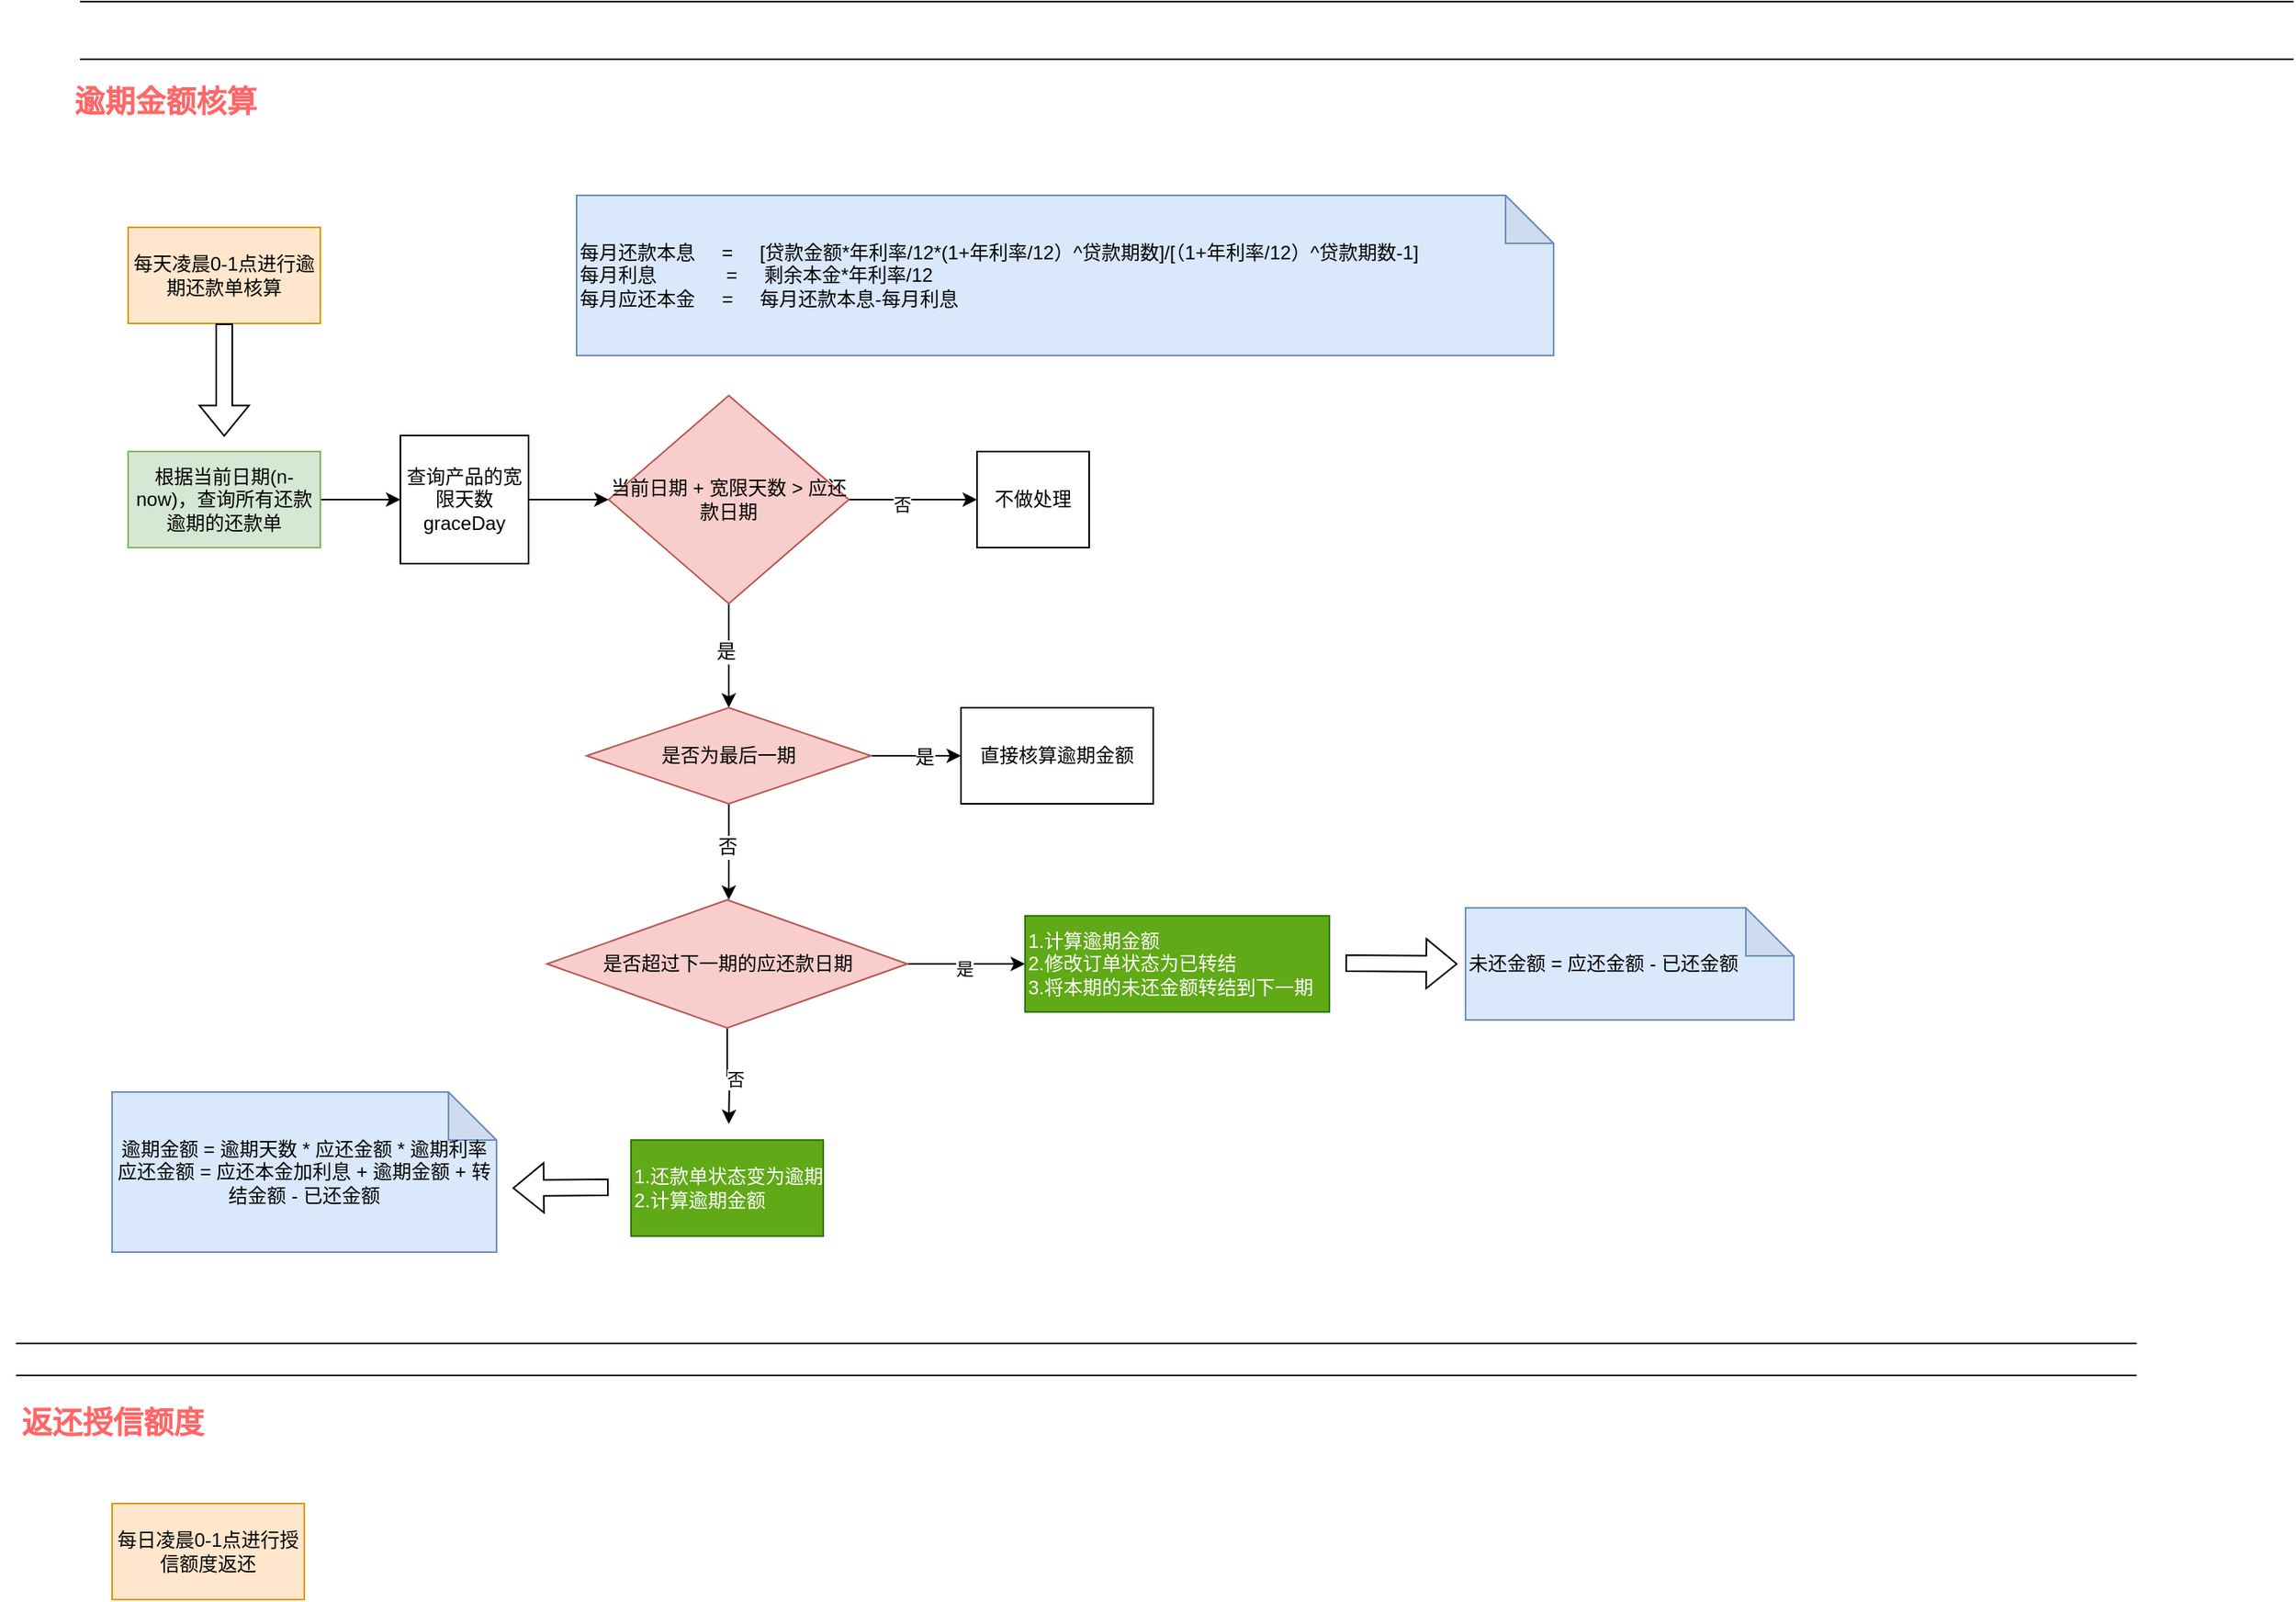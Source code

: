 <mxfile version="21.7.4" type="github">
  <diagram name="第 1 页" id="Aw3Pf0h6sJnKODZOu8LF">
    <mxGraphModel dx="1434" dy="746" grid="1" gridSize="10" guides="1" tooltips="1" connect="1" arrows="1" fold="1" page="1" pageScale="1" pageWidth="827" pageHeight="1169" math="0" shadow="0">
      <root>
        <mxCell id="0" />
        <mxCell id="1" parent="0" />
        <mxCell id="IFvYXQbIsYziRsAE9J6--2" value="每天凌晨0-1点进行逾期还款单核算" style="rounded=0;whiteSpace=wrap;html=1;fillColor=#ffe6cc;strokeColor=#d79b00;" parent="1" vertex="1">
          <mxGeometry x="100" y="183" width="120" height="60" as="geometry" />
        </mxCell>
        <mxCell id="IFvYXQbIsYziRsAE9J6--5" style="edgeStyle=orthogonalEdgeStyle;rounded=0;orthogonalLoop=1;jettySize=auto;html=1;exitX=1;exitY=0.5;exitDx=0;exitDy=0;" parent="1" source="IFvYXQbIsYziRsAE9J6--3" edge="1">
          <mxGeometry relative="1" as="geometry">
            <mxPoint x="270" y="353" as="targetPoint" />
          </mxGeometry>
        </mxCell>
        <mxCell id="IFvYXQbIsYziRsAE9J6--3" value="根据当前日期(n-now)，查询所有还款逾期的还款单" style="rounded=0;whiteSpace=wrap;html=1;fillColor=#d5e8d4;strokeColor=#82b366;" parent="1" vertex="1">
          <mxGeometry x="100" y="323" width="120" height="60" as="geometry" />
        </mxCell>
        <mxCell id="IFvYXQbIsYziRsAE9J6--4" value="" style="shape=flexArrow;endArrow=classic;html=1;rounded=0;" parent="1" source="IFvYXQbIsYziRsAE9J6--2" edge="1">
          <mxGeometry width="50" height="50" relative="1" as="geometry">
            <mxPoint x="160" y="293" as="sourcePoint" />
            <mxPoint x="160" y="313.711" as="targetPoint" />
          </mxGeometry>
        </mxCell>
        <mxCell id="IFvYXQbIsYziRsAE9J6--8" style="edgeStyle=orthogonalEdgeStyle;rounded=0;orthogonalLoop=1;jettySize=auto;html=1;" parent="1" source="IFvYXQbIsYziRsAE9J6--7" edge="1">
          <mxGeometry relative="1" as="geometry">
            <mxPoint x="400" y="353" as="targetPoint" />
          </mxGeometry>
        </mxCell>
        <mxCell id="IFvYXQbIsYziRsAE9J6--7" value="&lt;div&gt;查询产品的宽限天数&lt;/div&gt;&lt;div&gt;graceDay&lt;br&gt;&lt;/div&gt;" style="whiteSpace=wrap;html=1;aspect=fixed;" parent="1" vertex="1">
          <mxGeometry x="270" y="313" width="80" height="80" as="geometry" />
        </mxCell>
        <mxCell id="IFvYXQbIsYziRsAE9J6--11" style="edgeStyle=orthogonalEdgeStyle;rounded=0;orthogonalLoop=1;jettySize=auto;html=1;" parent="1" source="IFvYXQbIsYziRsAE9J6--9" edge="1">
          <mxGeometry relative="1" as="geometry">
            <mxPoint x="630" y="353" as="targetPoint" />
          </mxGeometry>
        </mxCell>
        <mxCell id="IFvYXQbIsYziRsAE9J6--12" value="否" style="edgeLabel;html=1;align=center;verticalAlign=middle;resizable=0;points=[];" parent="IFvYXQbIsYziRsAE9J6--11" vertex="1" connectable="0">
          <mxGeometry x="-0.18" y="-3" relative="1" as="geometry">
            <mxPoint as="offset" />
          </mxGeometry>
        </mxCell>
        <mxCell id="Zr8373-K24QdLeZp-8y8-16" style="edgeStyle=orthogonalEdgeStyle;rounded=0;orthogonalLoop=1;jettySize=auto;html=1;exitX=0.5;exitY=1;exitDx=0;exitDy=0;fontFamily=Helvetica;fontSize=12;fontColor=default;" edge="1" parent="1" source="IFvYXQbIsYziRsAE9J6--9">
          <mxGeometry relative="1" as="geometry">
            <mxPoint x="475" y="483" as="targetPoint" />
          </mxGeometry>
        </mxCell>
        <mxCell id="Zr8373-K24QdLeZp-8y8-17" value="是" style="edgeLabel;html=1;align=center;verticalAlign=middle;resizable=0;points=[];fontSize=12;fontFamily=Helvetica;fontColor=default;" vertex="1" connectable="0" parent="Zr8373-K24QdLeZp-8y8-16">
          <mxGeometry x="-0.084" y="-2" relative="1" as="geometry">
            <mxPoint as="offset" />
          </mxGeometry>
        </mxCell>
        <mxCell id="IFvYXQbIsYziRsAE9J6--9" value="当前日期 + 宽限天数 &amp;gt; 应还款日期" style="rhombus;whiteSpace=wrap;html=1;fillColor=#f8cecc;strokeColor=#b85450;" parent="1" vertex="1">
          <mxGeometry x="400" y="288" width="150" height="130" as="geometry" />
        </mxCell>
        <mxCell id="IFvYXQbIsYziRsAE9J6--13" value="不做处理" style="rounded=0;whiteSpace=wrap;html=1;" parent="1" vertex="1">
          <mxGeometry x="630" y="323" width="70" height="60" as="geometry" />
        </mxCell>
        <mxCell id="Zr8373-K24QdLeZp-8y8-1" style="edgeStyle=orthogonalEdgeStyle;rounded=0;orthogonalLoop=1;jettySize=auto;html=1;exitX=1;exitY=0.5;exitDx=0;exitDy=0;" edge="1" parent="1" source="IFvYXQbIsYziRsAE9J6--17">
          <mxGeometry relative="1" as="geometry">
            <mxPoint x="660" y="643" as="targetPoint" />
          </mxGeometry>
        </mxCell>
        <mxCell id="Zr8373-K24QdLeZp-8y8-2" value="是" style="edgeLabel;html=1;align=center;verticalAlign=middle;resizable=0;points=[];" vertex="1" connectable="0" parent="Zr8373-K24QdLeZp-8y8-1">
          <mxGeometry x="-0.055" y="-3" relative="1" as="geometry">
            <mxPoint as="offset" />
          </mxGeometry>
        </mxCell>
        <mxCell id="Zr8373-K24QdLeZp-8y8-4" style="edgeStyle=orthogonalEdgeStyle;rounded=0;orthogonalLoop=1;jettySize=auto;html=1;" edge="1" parent="1" source="IFvYXQbIsYziRsAE9J6--17">
          <mxGeometry relative="1" as="geometry">
            <mxPoint x="475" y="743" as="targetPoint" />
          </mxGeometry>
        </mxCell>
        <mxCell id="Zr8373-K24QdLeZp-8y8-5" value="否" style="edgeLabel;html=1;align=center;verticalAlign=middle;resizable=0;points=[];" vertex="1" connectable="0" parent="Zr8373-K24QdLeZp-8y8-4">
          <mxGeometry x="0.073" y="3" relative="1" as="geometry">
            <mxPoint as="offset" />
          </mxGeometry>
        </mxCell>
        <mxCell id="IFvYXQbIsYziRsAE9J6--17" value="是否超过下一期的应还款日期" style="rhombus;whiteSpace=wrap;html=1;fillColor=#f8cecc;strokeColor=#b85450;" parent="1" vertex="1">
          <mxGeometry x="361.5" y="603" width="225" height="80" as="geometry" />
        </mxCell>
        <mxCell id="Zr8373-K24QdLeZp-8y8-3" value="&lt;div&gt;1.计算逾期金额&lt;/div&gt;&lt;div&gt;2.修改订单状态为已转结&lt;/div&gt;&lt;div&gt;3.将本期的未还金额转结到下一期&lt;br&gt;&lt;/div&gt;" style="rounded=0;whiteSpace=wrap;html=1;align=left;fillColor=#60a917;fontColor=#ffffff;strokeColor=#2D7600;" vertex="1" parent="1">
          <mxGeometry x="660" y="613" width="190" height="60" as="geometry" />
        </mxCell>
        <mxCell id="Zr8373-K24QdLeZp-8y8-6" value="&lt;div align=&quot;left&quot;&gt;1.还款单状态变为逾期&lt;/div&gt;&lt;div align=&quot;left&quot;&gt;2.计算逾期金额&lt;br&gt;&lt;/div&gt;" style="rounded=0;whiteSpace=wrap;html=1;align=left;fillColor=#60a917;fontColor=#ffffff;strokeColor=#2D7600;" vertex="1" parent="1">
          <mxGeometry x="414" y="753" width="120" height="60" as="geometry" />
        </mxCell>
        <mxCell id="Zr8373-K24QdLeZp-8y8-12" value="&lt;div&gt;每月还款本息&amp;nbsp;&amp;nbsp;&amp;nbsp;&amp;nbsp; = &lt;span style=&quot;&quot;&gt;&lt;span style=&quot;&quot;&gt;&amp;nbsp;&amp;nbsp;&amp;nbsp;&amp;nbsp;&lt;/span&gt;&lt;/span&gt;[贷款金额*年利率/12*(1+年利率/12）^贷款期数]/[（1+年利率/12）^贷款期数-1]&lt;span style=&quot;&quot; data-eleid=&quot;4&quot; class=&quot;text-only&quot;&gt;&lt;br&gt;&lt;/span&gt;&lt;/div&gt;&lt;div&gt;&lt;span style=&quot;&quot; data-eleid=&quot;7&quot; class=&quot;text-only&quot;&gt;每月利息&amp;nbsp;&amp;nbsp;&amp;nbsp;&amp;nbsp;&amp;nbsp;&amp;nbsp;&amp;nbsp;&amp;nbsp;&lt;span style=&quot;&quot;&gt;&lt;span style=&quot;&quot;&gt;&amp;nbsp;&amp;nbsp;&amp;nbsp;&amp;nbsp;&lt;/span&gt;&lt;/span&gt; = &lt;span style=&quot;&quot;&gt;&lt;span style=&quot;&quot;&gt;&amp;nbsp;&amp;nbsp;&amp;nbsp;&amp;nbsp;&lt;/span&gt;&lt;/span&gt;剩余本金*年利率/12&lt;/span&gt;&lt;span style=&quot;&quot; data-eleid=&quot;6&quot; class=&quot;text-only&quot;&gt;&lt;/span&gt;&lt;span style=&quot;&quot; data-eleid=&quot;9&quot; class=&quot;text-only&quot;&gt;&lt;br&gt;&lt;/span&gt;&lt;/div&gt;&lt;div&gt;&lt;span style=&quot;&quot; data-eleid=&quot;9&quot; class=&quot;text-only&quot;&gt;每月应还本金&lt;span style=&quot;&quot;&gt;&lt;span style=&quot;&quot;&gt;&amp;nbsp;&amp;nbsp;&amp;nbsp;&amp;nbsp;&lt;/span&gt;&lt;/span&gt; = &lt;span style=&quot;&quot;&gt;&lt;span style=&quot;&quot;&gt;&amp;nbsp;&amp;nbsp;&amp;nbsp;&amp;nbsp;&lt;/span&gt;&lt;/span&gt;每月还款本息-每月利息&lt;/span&gt;&lt;/div&gt;" style="shape=note;whiteSpace=wrap;html=1;backgroundOutline=1;darkOpacity=0.05;rounded=0;strokeColor=#6c8ebf;fontFamily=Helvetica;fontSize=12;fillColor=#dae8fc;align=left;" vertex="1" parent="1">
          <mxGeometry x="380" y="163" width="610" height="100" as="geometry" />
        </mxCell>
        <mxCell id="Zr8373-K24QdLeZp-8y8-14" value="" style="shape=flexArrow;endArrow=classic;html=1;rounded=0;fontFamily=Helvetica;fontSize=12;fontColor=default;" edge="1" parent="1">
          <mxGeometry width="50" height="50" relative="1" as="geometry">
            <mxPoint x="400" y="782.5" as="sourcePoint" />
            <mxPoint x="340" y="783" as="targetPoint" />
          </mxGeometry>
        </mxCell>
        <mxCell id="Zr8373-K24QdLeZp-8y8-15" value="&lt;div&gt;逾期金额 = 逾期天数 * 应还金额 * 逾期利率&lt;/div&gt;&lt;div&gt;应还金额 = 应还本金加利息 + 逾期金额 + 转结金额 - 已还金额 &lt;br&gt;&lt;/div&gt;" style="shape=note;whiteSpace=wrap;html=1;backgroundOutline=1;darkOpacity=0.05;rounded=0;strokeColor=#6c8ebf;fontFamily=Helvetica;fontSize=12;fillColor=#dae8fc;" vertex="1" parent="1">
          <mxGeometry x="90" y="723" width="240" height="100" as="geometry" />
        </mxCell>
        <mxCell id="Zr8373-K24QdLeZp-8y8-19" style="edgeStyle=orthogonalEdgeStyle;rounded=0;orthogonalLoop=1;jettySize=auto;html=1;fontFamily=Helvetica;fontSize=12;fontColor=default;" edge="1" parent="1" source="Zr8373-K24QdLeZp-8y8-18">
          <mxGeometry relative="1" as="geometry">
            <mxPoint x="475" y="603" as="targetPoint" />
          </mxGeometry>
        </mxCell>
        <mxCell id="Zr8373-K24QdLeZp-8y8-20" value="否" style="edgeLabel;html=1;align=center;verticalAlign=middle;resizable=0;points=[];fontSize=12;fontFamily=Helvetica;fontColor=default;" vertex="1" connectable="0" parent="Zr8373-K24QdLeZp-8y8-19">
          <mxGeometry x="-0.105" y="-1" relative="1" as="geometry">
            <mxPoint as="offset" />
          </mxGeometry>
        </mxCell>
        <mxCell id="Zr8373-K24QdLeZp-8y8-21" style="edgeStyle=orthogonalEdgeStyle;rounded=0;orthogonalLoop=1;jettySize=auto;html=1;exitX=1;exitY=0.5;exitDx=0;exitDy=0;fontFamily=Helvetica;fontSize=12;fontColor=default;" edge="1" parent="1" source="Zr8373-K24QdLeZp-8y8-18">
          <mxGeometry relative="1" as="geometry">
            <mxPoint x="620" y="513" as="targetPoint" />
          </mxGeometry>
        </mxCell>
        <mxCell id="Zr8373-K24QdLeZp-8y8-22" value="是" style="edgeLabel;html=1;align=center;verticalAlign=middle;resizable=0;points=[];fontSize=12;fontFamily=Helvetica;fontColor=default;" vertex="1" connectable="0" parent="Zr8373-K24QdLeZp-8y8-21">
          <mxGeometry x="0.191" relative="1" as="geometry">
            <mxPoint as="offset" />
          </mxGeometry>
        </mxCell>
        <mxCell id="Zr8373-K24QdLeZp-8y8-18" value="是否为最后一期" style="rhombus;whiteSpace=wrap;html=1;fillColor=#f8cecc;strokeColor=#b85450;" vertex="1" parent="1">
          <mxGeometry x="386.25" y="483" width="177.5" height="60" as="geometry" />
        </mxCell>
        <mxCell id="Zr8373-K24QdLeZp-8y8-23" value="直接核算逾期金额" style="rounded=0;whiteSpace=wrap;html=1;strokeColor=default;fontFamily=Helvetica;fontSize=12;fontColor=default;fillColor=default;" vertex="1" parent="1">
          <mxGeometry x="620" y="483" width="120" height="60" as="geometry" />
        </mxCell>
        <mxCell id="Zr8373-K24QdLeZp-8y8-24" value="" style="shape=flexArrow;endArrow=classic;html=1;rounded=0;fontFamily=Helvetica;fontSize=12;fontColor=default;" edge="1" parent="1">
          <mxGeometry width="50" height="50" relative="1" as="geometry">
            <mxPoint x="860" y="642.5" as="sourcePoint" />
            <mxPoint x="930" y="643" as="targetPoint" />
          </mxGeometry>
        </mxCell>
        <mxCell id="Zr8373-K24QdLeZp-8y8-25" value="&lt;div&gt;未还金额 = 应还金额 - 已还金额 &lt;br&gt;&lt;/div&gt;" style="shape=note;whiteSpace=wrap;html=1;backgroundOutline=1;darkOpacity=0.05;rounded=0;strokeColor=#6c8ebf;fontFamily=Helvetica;fontSize=12;fillColor=#dae8fc;align=left;" vertex="1" parent="1">
          <mxGeometry x="935" y="608" width="205" height="70" as="geometry" />
        </mxCell>
        <mxCell id="Zr8373-K24QdLeZp-8y8-26" value="" style="shape=link;html=1;rounded=0;fontFamily=Helvetica;fontSize=12;fontColor=default;width=20;" edge="1" parent="1">
          <mxGeometry width="100" relative="1" as="geometry">
            <mxPoint x="30" y="890" as="sourcePoint" />
            <mxPoint x="1354" y="890" as="targetPoint" />
          </mxGeometry>
        </mxCell>
        <mxCell id="Zr8373-K24QdLeZp-8y8-27" value="" style="shape=link;html=1;rounded=0;fontFamily=Helvetica;fontSize=12;fontColor=default;width=36;" edge="1" parent="1">
          <mxGeometry width="100" relative="1" as="geometry">
            <mxPoint x="70" y="60" as="sourcePoint" />
            <mxPoint x="1452" y="60" as="targetPoint" />
          </mxGeometry>
        </mxCell>
        <mxCell id="Zr8373-K24QdLeZp-8y8-28" value="&lt;font color=&quot;#ff6666&quot; style=&quot;font-size: 19px;&quot;&gt;&lt;b style=&quot;font-size: 19px;&quot;&gt;&lt;font style=&quot;font-size: 19px;&quot;&gt;逾期金额核算&lt;/font&gt;&lt;/b&gt;&lt;/font&gt;" style="text;html=1;align=center;verticalAlign=middle;resizable=0;points=[];autosize=1;strokeColor=none;fillColor=none;fontSize=19;fontFamily=Helvetica;fontColor=default;" vertex="1" parent="1">
          <mxGeometry x="53" y="85" width="140" height="40" as="geometry" />
        </mxCell>
        <mxCell id="Zr8373-K24QdLeZp-8y8-31" value="&lt;font color=&quot;#ff6666&quot;&gt;&lt;b&gt;返还授信额度&lt;/b&gt;&lt;/font&gt;" style="text;html=1;align=center;verticalAlign=middle;resizable=0;points=[];autosize=1;strokeColor=none;fillColor=none;fontSize=19;fontFamily=Helvetica;fontColor=default;" vertex="1" parent="1">
          <mxGeometry x="20" y="910" width="140" height="40" as="geometry" />
        </mxCell>
        <mxCell id="Zr8373-K24QdLeZp-8y8-32" value="每日凌晨0-1点进行授信额度返还" style="rounded=0;whiteSpace=wrap;html=1;strokeColor=#d79b00;fontFamily=Helvetica;fontSize=12;fillColor=#ffe6cc;" vertex="1" parent="1">
          <mxGeometry x="90" y="980" width="120" height="60" as="geometry" />
        </mxCell>
      </root>
    </mxGraphModel>
  </diagram>
</mxfile>
